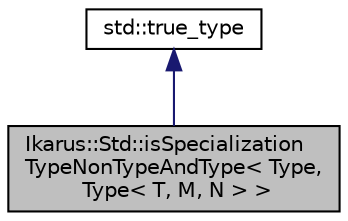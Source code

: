 digraph "Ikarus::Std::isSpecializationTypeNonTypeAndType&lt; Type, Type&lt; T, M, N &gt; &gt;"
{
 // LATEX_PDF_SIZE
  edge [fontname="Helvetica",fontsize="10",labelfontname="Helvetica",labelfontsize="10"];
  node [fontname="Helvetica",fontsize="10",shape=record];
  Node1 [label="Ikarus::Std::isSpecialization\lTypeNonTypeAndType\< Type,\l Type\< T, M, N \> \>",height=0.2,width=0.4,color="black", fillcolor="grey75", style="filled", fontcolor="black",tooltip=" "];
  Node2 -> Node1 [dir="back",color="midnightblue",fontsize="10",style="solid"];
  Node2 [label="std::true_type",height=0.2,width=0.4,color="black", fillcolor="white", style="filled",tooltip=" "];
}
